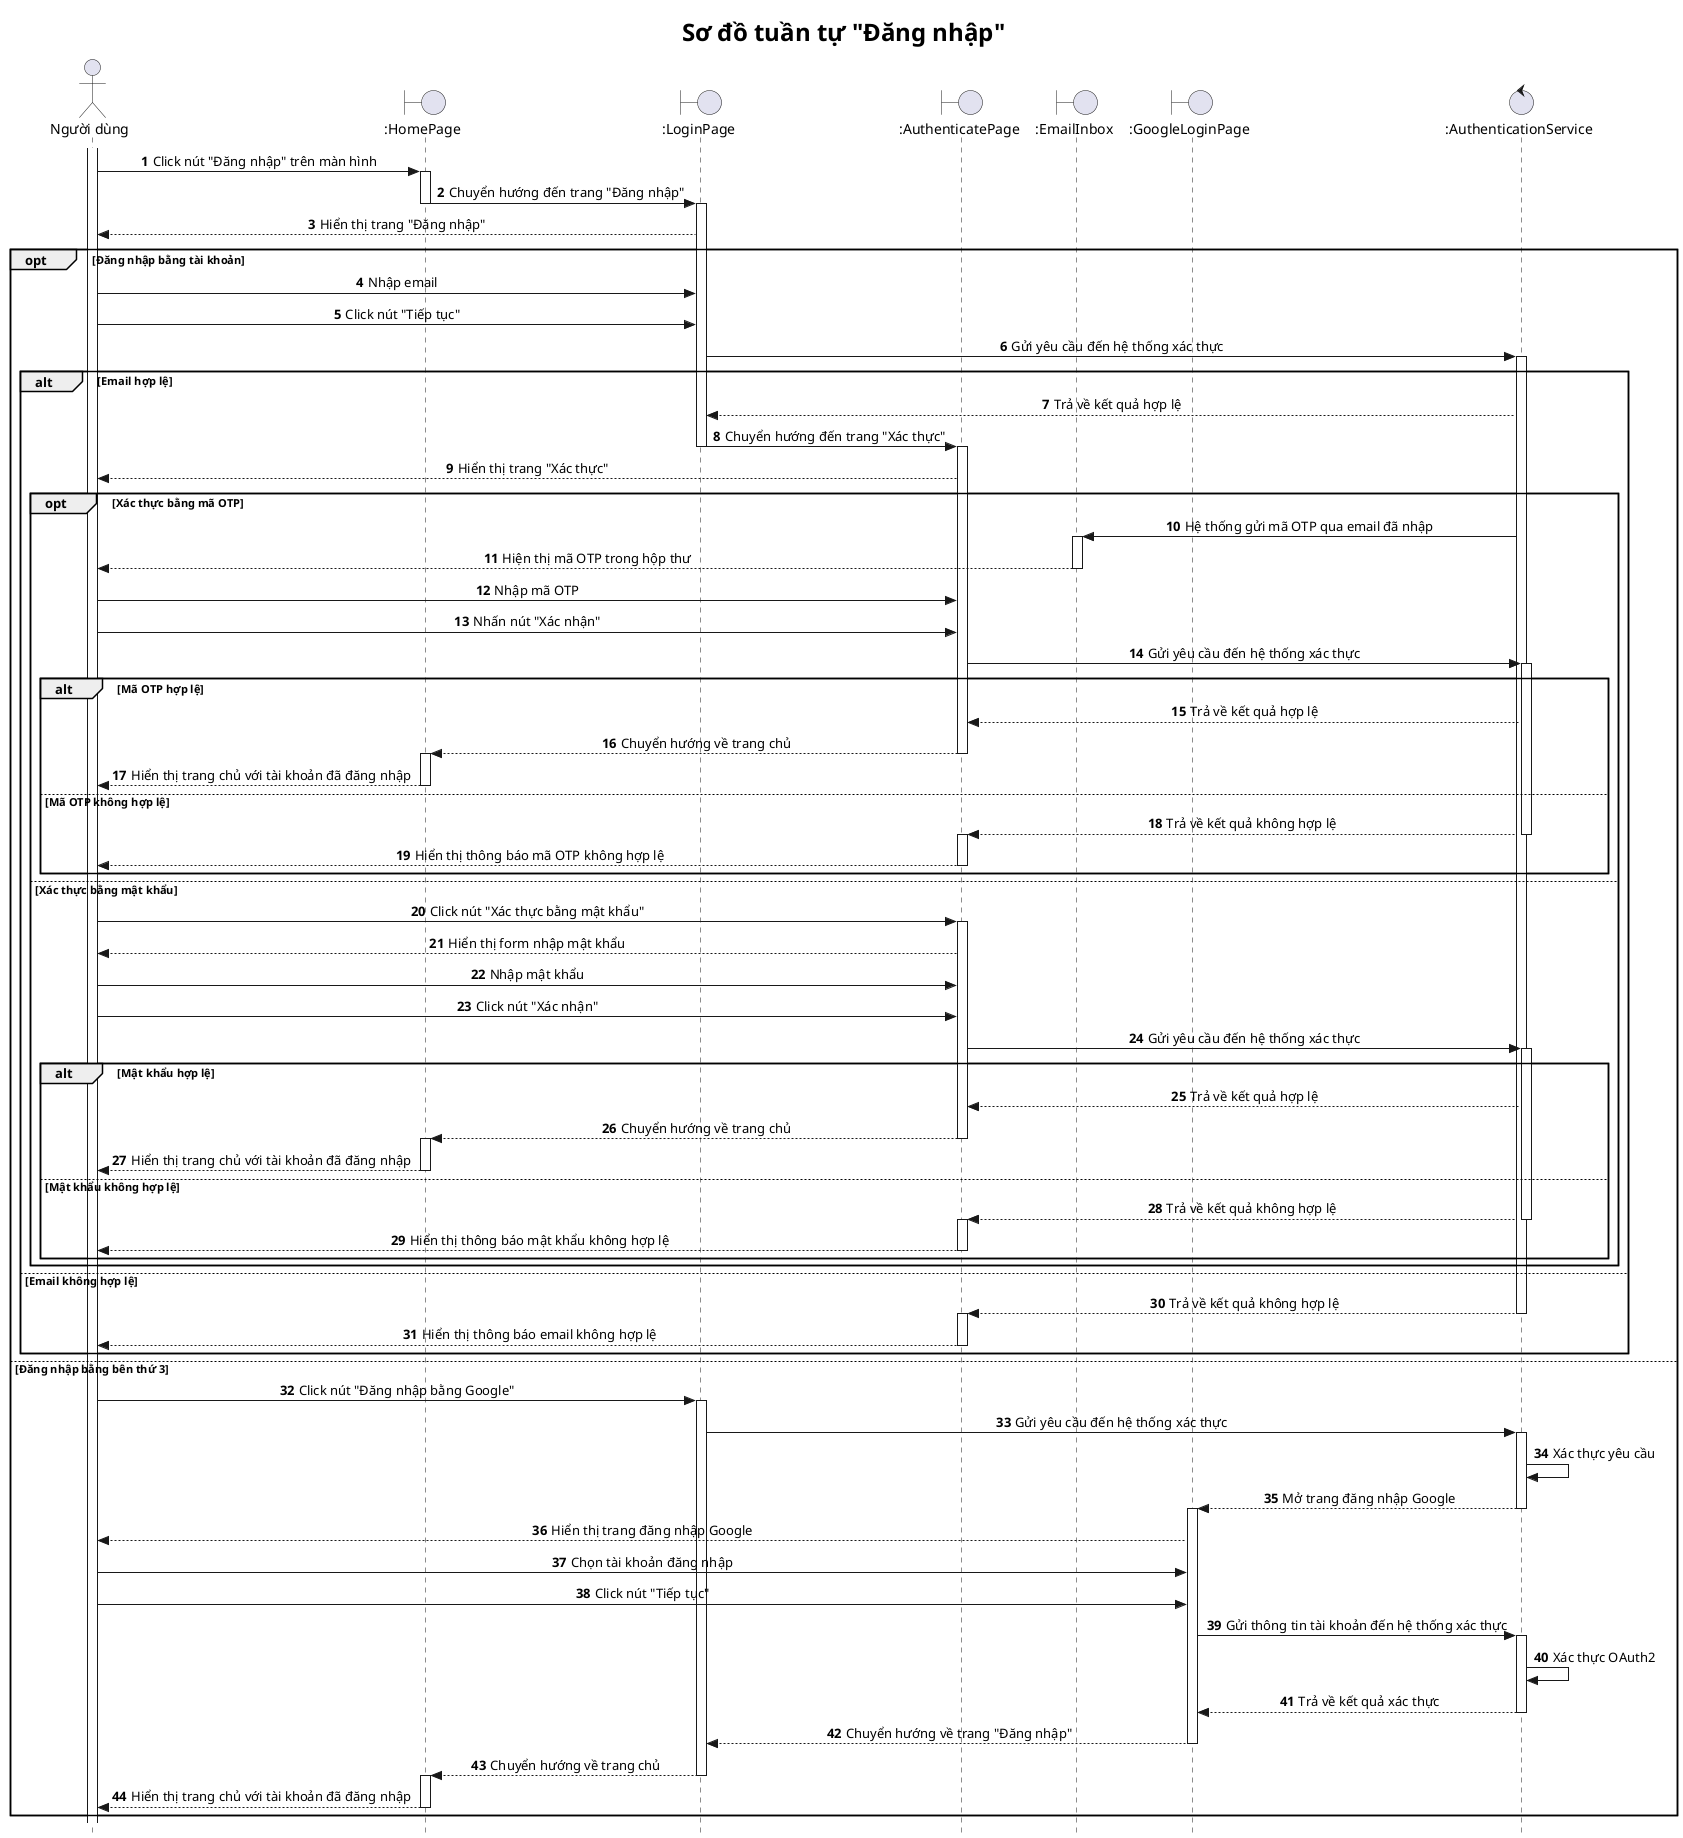 @startuml

title <size: 24> Sơ đồ tuần tự "Đăng nhập" </size>

skinparam style strictuml
skinparam SequenceMessageAlignment center

autonumber

actor "Người dùng" as U
boundary ":HomePage" as HP  
boundary ":LoginPage" as LP  
boundary ":AuthenticatePage" as AP  
boundary ":EmailInbox" as E  
boundary ":GoogleLoginPage" as GLP
control ":AuthenticationService" as AS

activate U
U -> HP : Click nút "Đăng nhập" trên màn hình
activate HP
HP -> LP: Chuyển hướng đến trang "Đăng nhập"
deactivate HP
activate LP
LP --> U : Hiển thị trang "Đăng nhập"

'Đăng nhập bằng tài khoản
opt Đăng nhập bằng tài khoản
    U -> LP : Nhập email
    U -> LP : Click nút "Tiếp tục"
    LP -> AS : Gửi yêu cầu đến hệ thống xác thực
    activate AS
    
    ' Trường hợp Email hợp lệ
    alt Email hợp lệ 
        AS --> LP: Trả về kết quả hợp lệ
        LP -> AP : Chuyển hướng đến trang "Xác thực"
        deactivate LP
        activate AP
        AP --> U : Hiển thị trang "Xác thực"

        ' Chọn phương xác thực
        ' Xác thực bằng mã OTP
        opt Xác thực bằng mã OTP
            AS -> E: Hệ thống gửi mã OTP qua email đã nhập
            activate E 
            E --> U: Hiện thị mã OTP trong hộp thư
            deactivate E
            U -> AP : Nhập mã OTP
            U -> AP : Nhấn nút "Xác nhận"
            AP -> AS : Gửi yêu cầu đến hệ thống xác thực
            activate AS
            ' Trường hợp Mã OTP hợp lệ
            alt Mã OTP hợp lệ
                AS --> AP: Trả về kết quả hợp lệ
                AP --> HP: Chuyển hướng về trang chủ
                deactivate AP
                activate HP
                HP --> U: Hiển thị trang chủ với tài khoản đã đăng nhập
                deactivate HP
            ' Trường hợp Mã OTP không hợp lệ
            else Mã OTP không hợp lệ
                AS --> AP: Trả về kết quả không hợp lệ
                deactivate AS
                activate AP
                AP --> U : Hiển thị thông báo mã OTP không hợp lệ
                deactivate AP
            end

        ' Xác thực bằng mật khẩu
        else Xác thực bằng mật khẩu
            U -> AP: Click nút "Xác thực bằng mật khẩu"
            activate AP
            AP --> U: Hiển thị form nhập mật khẩu
            U -> AP: Nhập mật khẩu
            U -> AP: Click nút "Xác nhận"
            AP -> AS: Gửi yêu cầu đến hệ thống xác thực
            activate AS
            'Trường hợp Mật khẩu hợp lệ
            alt Mật khẩu hợp lệ
                AS --> AP: Trả về kết quả hợp lệ
                AP --> HP: Chuyển hướng về trang chủ
                deactivate AP
                activate HP
                HP --> U: Hiển thị trang chủ với tài khoản đã đăng nhập
                deactivate HP
            ' Trường hợp Mật khẩu không hợp lệ
            else Mật khẩu không hợp lệ
                AS --> AP: Trả về kết quả không hợp lệ
                deactivate AS
                activate AP
                AP --> U : Hiển thị thông báo mật khẩu không hợp lệ
                deactivate AP
            end
        end

    ' Trường hợp Email không hợp lệ
    else Email không hợp lệ
        AS --> AP: Trả về kết quả không hợp lệ
        deactivate AS
        activate AP        
        AP --> U : Hiển thị thông báo email không hợp lệ
        deactivate AP
    end

' Đăng nhập bằng bên thứ 3
else Đăng nhập bằng bên thứ 3
    U -> LP : Click nút "Đăng nhập bằng Google"
    activate LP
    LP -> AS : Gửi yêu cầu đến hệ thống xác thực
    activate AS
    AS -> AS: Xác thực yêu cầu
    AS --> GLP: Mở trang đăng nhập Google
    deactivate AS
    activate GLP
    GLP --> U: Hiển thị trang đăng nhập Google
    U -> GLP: Chọn tài khoản đăng nhập
    U -> GLP: Click nút "Tiếp tục"
    GLP -> AS: Gửi thông tin tài khoản đến hệ thống xác thực
    activate AS
    AS -> AS: Xác thực OAuth2
    AS --> GLP: Trả về kết quả xác thực
    deactivate AS
    GLP --> LP: Chuyển hướng về trang "Đăng nhập"
    deactivate GLP
    LP --> HP: Chuyển hướng về trang chủ
    deactivate LP
    activate HP
    HP --> U: Hiển thị trang chủ với tài khoản đã đăng nhập
    deactivate HP
end


@enduml